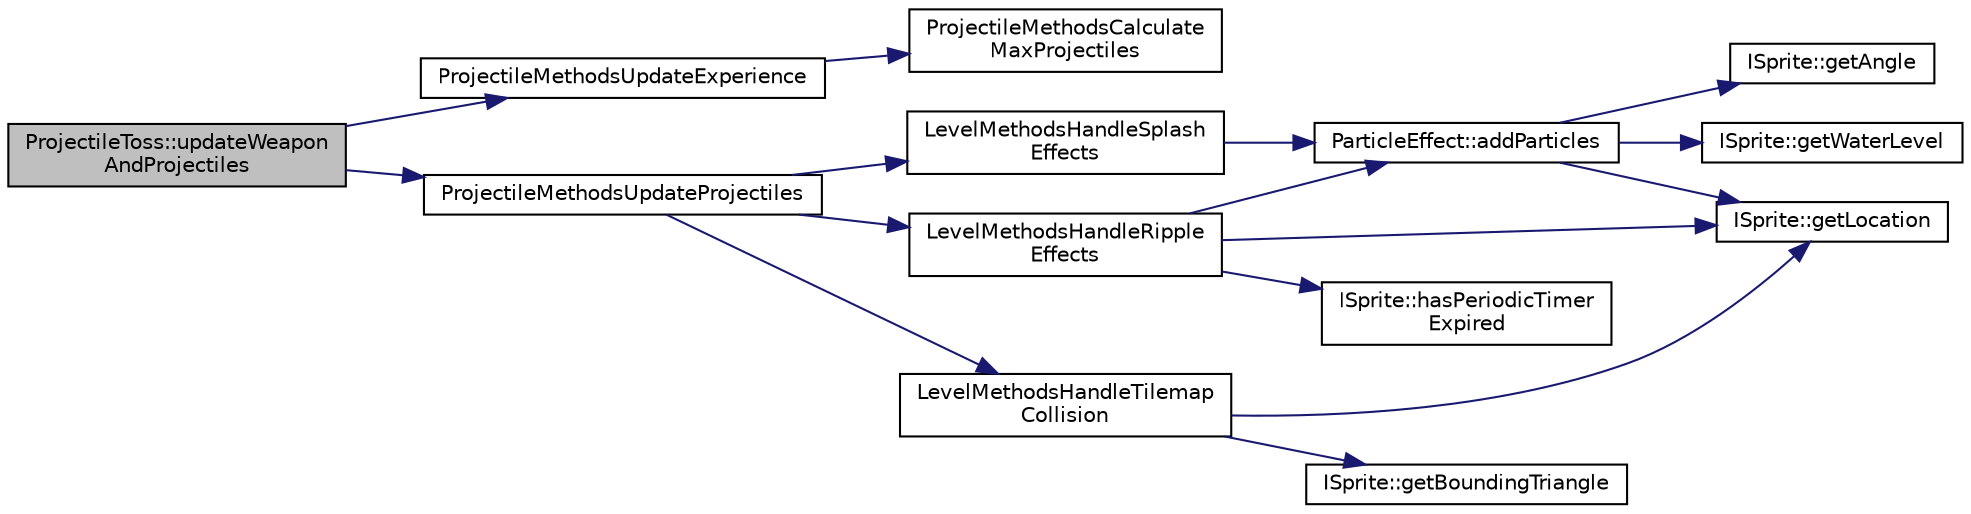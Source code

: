digraph "ProjectileToss::updateWeaponAndProjectiles"
{
 // LATEX_PDF_SIZE
  edge [fontname="Helvetica",fontsize="10",labelfontname="Helvetica",labelfontsize="10"];
  node [fontname="Helvetica",fontsize="10",shape=record];
  rankdir="LR";
  Node1 [label="ProjectileToss::updateWeapon\lAndProjectiles",height=0.2,width=0.4,color="black", fillcolor="grey75", style="filled", fontcolor="black",tooltip=" "];
  Node1 -> Node2 [color="midnightblue",fontsize="10",style="solid",fontname="Helvetica"];
  Node2 [label="ProjectileMethodsUpdateExperience",height=0.2,width=0.4,color="black", fillcolor="white", style="filled",URL="$_projectile_methods_8cpp.html#a73fa18d2cd56ceb3105b249fe0884db2",tooltip=" "];
  Node2 -> Node3 [color="midnightblue",fontsize="10",style="solid",fontname="Helvetica"];
  Node3 [label="ProjectileMethodsCalculate\lMaxProjectiles",height=0.2,width=0.4,color="black", fillcolor="white", style="filled",URL="$_projectile_methods_8cpp.html#a60938b8426986e55ff13683725cb193f",tooltip="Calculates the maximum projectiles available when a level changes..."];
  Node1 -> Node4 [color="midnightblue",fontsize="10",style="solid",fontname="Helvetica"];
  Node4 [label="ProjectileMethodsUpdateProjectiles",height=0.2,width=0.4,color="black", fillcolor="white", style="filled",URL="$_projectile_methods_8cpp.html#aa5e4b60863cb90cfcf051452061671bf",tooltip=" "];
  Node4 -> Node5 [color="midnightblue",fontsize="10",style="solid",fontname="Helvetica"];
  Node5 [label="LevelMethodsHandleRipple\lEffects",height=0.2,width=0.4,color="black", fillcolor="white", style="filled",URL="$_level_methods_8cpp.html#abd61dfe68f73958d52c6281f759ed6b5",tooltip=" "];
  Node5 -> Node6 [color="midnightblue",fontsize="10",style="solid",fontname="Helvetica"];
  Node6 [label="ParticleEffect::addParticles",height=0.2,width=0.4,color="black", fillcolor="white", style="filled",URL="$class_particle_effect.html#a807a1af756635bd62afd7b5ad190d29c",tooltip=" "];
  Node6 -> Node7 [color="midnightblue",fontsize="10",style="solid",fontname="Helvetica"];
  Node7 [label="ISprite::getAngle",height=0.2,width=0.4,color="black", fillcolor="white", style="filled",URL="$class_i_sprite.html#a44ab48c7a0ca24cf44b5aeb7c84ba597",tooltip=" "];
  Node6 -> Node8 [color="midnightblue",fontsize="10",style="solid",fontname="Helvetica"];
  Node8 [label="ISprite::getLocation",height=0.2,width=0.4,color="black", fillcolor="white", style="filled",URL="$class_i_sprite.html#a04e5809c871ecfe7caeab6d6886e2bbd",tooltip=" "];
  Node6 -> Node9 [color="midnightblue",fontsize="10",style="solid",fontname="Helvetica"];
  Node9 [label="ISprite::getWaterLevel",height=0.2,width=0.4,color="black", fillcolor="white", style="filled",URL="$class_i_sprite.html#afd39c00bbd79fc13234885c8941ea798",tooltip=" "];
  Node5 -> Node8 [color="midnightblue",fontsize="10",style="solid",fontname="Helvetica"];
  Node5 -> Node10 [color="midnightblue",fontsize="10",style="solid",fontname="Helvetica"];
  Node10 [label="ISprite::hasPeriodicTimer\lExpired",height=0.2,width=0.4,color="black", fillcolor="white", style="filled",URL="$class_i_sprite.html#a7ac783a7e9180e85f608b2263aee9e2a",tooltip=" "];
  Node4 -> Node11 [color="midnightblue",fontsize="10",style="solid",fontname="Helvetica"];
  Node11 [label="LevelMethodsHandleSplash\lEffects",height=0.2,width=0.4,color="black", fillcolor="white", style="filled",URL="$_level_methods_8cpp.html#ab1aa958de1a8fc83d2c96975a85e746a",tooltip=" "];
  Node11 -> Node6 [color="midnightblue",fontsize="10",style="solid",fontname="Helvetica"];
  Node4 -> Node12 [color="midnightblue",fontsize="10",style="solid",fontname="Helvetica"];
  Node12 [label="LevelMethodsHandleTilemap\lCollision",height=0.2,width=0.4,color="black", fillcolor="white", style="filled",URL="$_level_methods_8cpp.html#ae36552f0fda1d15060566206e64d996f",tooltip=" "];
  Node12 -> Node13 [color="midnightblue",fontsize="10",style="solid",fontname="Helvetica"];
  Node13 [label="ISprite::getBoundingTriangle",height=0.2,width=0.4,color="black", fillcolor="white", style="filled",URL="$class_i_sprite.html#ad02479bdf3ae8da1e43dd39a95b96940",tooltip=" "];
  Node12 -> Node8 [color="midnightblue",fontsize="10",style="solid",fontname="Helvetica"];
}
